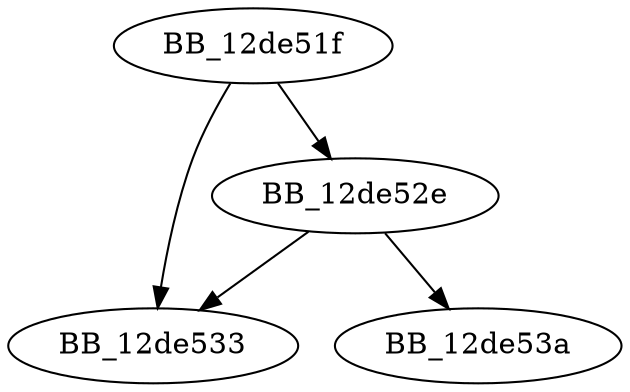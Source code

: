DiGraph sub_12DE51F{
BB_12de51f->BB_12de52e
BB_12de51f->BB_12de533
BB_12de52e->BB_12de533
BB_12de52e->BB_12de53a
}
